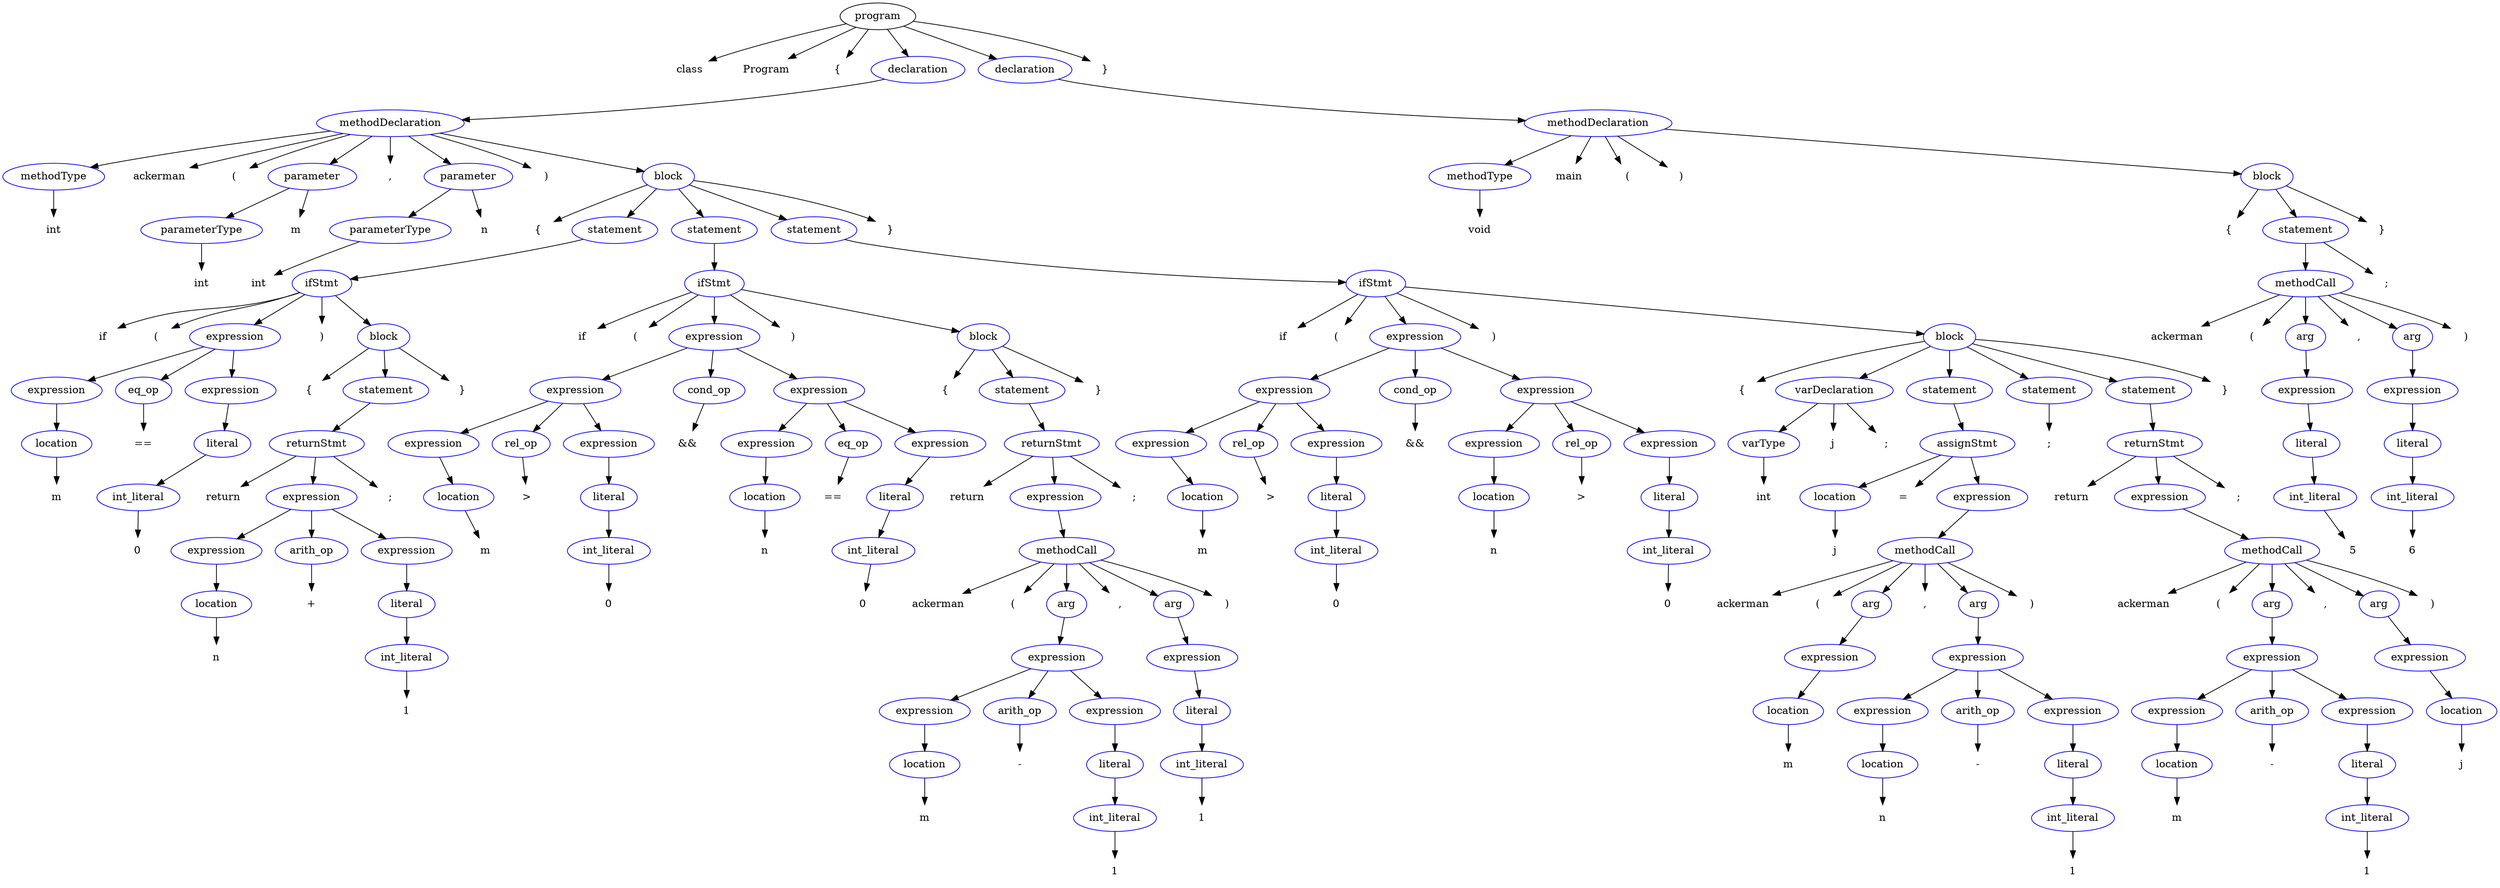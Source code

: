 // tree.gv
digraph Tree {
	0 [label=program]
	1 [label=class color=white]
	0 -> 1
	2 [label=Program color=white]
	0 -> 2
	3 [label="{" color=white]
	0 -> 3
	4 [label=declaration color=blue]
	0 -> 4
	5 [label=methodDeclaration color=blue]
	4 -> 5
	6 [label=methodType color=blue]
	5 -> 6
	7 [label=int color=white]
	6 -> 7
	8 [label=ackerman color=white]
	5 -> 8
	9 [label="(" color=white]
	5 -> 9
	10 [label=parameter color=blue]
	5 -> 10
	11 [label=parameterType color=blue]
	10 -> 11
	12 [label=int color=white]
	11 -> 12
	13 [label=m color=white]
	10 -> 13
	14 [label="," color=white]
	5 -> 14
	15 [label=parameter color=blue]
	5 -> 15
	16 [label=parameterType color=blue]
	15 -> 16
	17 [label=int color=white]
	16 -> 17
	18 [label=n color=white]
	15 -> 18
	19 [label=")" color=white]
	5 -> 19
	20 [label=block color=blue]
	5 -> 20
	21 [label="{" color=white]
	20 -> 21
	22 [label=statement color=blue]
	20 -> 22
	23 [label=ifStmt color=blue]
	22 -> 23
	24 [label=if color=white]
	23 -> 24
	25 [label="(" color=white]
	23 -> 25
	26 [label=expression color=blue]
	23 -> 26
	27 [label=expression color=blue]
	26 -> 27
	28 [label=location color=blue]
	27 -> 28
	29 [label=m color=white]
	28 -> 29
	30 [label=eq_op color=blue]
	26 -> 30
	31 [label="==" color=white]
	30 -> 31
	32 [label=expression color=blue]
	26 -> 32
	33 [label=literal color=blue]
	32 -> 33
	34 [label=int_literal color=blue]
	33 -> 34
	35 [label=0 color=white]
	34 -> 35
	36 [label=")" color=white]
	23 -> 36
	37 [label=block color=blue]
	23 -> 37
	38 [label="{" color=white]
	37 -> 38
	39 [label=statement color=blue]
	37 -> 39
	40 [label=returnStmt color=blue]
	39 -> 40
	41 [label=return color=white]
	40 -> 41
	42 [label=expression color=blue]
	40 -> 42
	43 [label=expression color=blue]
	42 -> 43
	44 [label=location color=blue]
	43 -> 44
	45 [label=n color=white]
	44 -> 45
	46 [label=arith_op color=blue]
	42 -> 46
	47 [label="+" color=white]
	46 -> 47
	48 [label=expression color=blue]
	42 -> 48
	49 [label=literal color=blue]
	48 -> 49
	50 [label=int_literal color=blue]
	49 -> 50
	51 [label=1 color=white]
	50 -> 51
	52 [label=";" color=white]
	40 -> 52
	53 [label="}" color=white]
	37 -> 53
	54 [label=statement color=blue]
	20 -> 54
	55 [label=ifStmt color=blue]
	54 -> 55
	56 [label=if color=white]
	55 -> 56
	57 [label="(" color=white]
	55 -> 57
	58 [label=expression color=blue]
	55 -> 58
	59 [label=expression color=blue]
	58 -> 59
	60 [label=expression color=blue]
	59 -> 60
	61 [label=location color=blue]
	60 -> 61
	62 [label=m color=white]
	61 -> 62
	63 [label=rel_op color=blue]
	59 -> 63
	64 [label=">" color=white]
	63 -> 64
	65 [label=expression color=blue]
	59 -> 65
	66 [label=literal color=blue]
	65 -> 66
	67 [label=int_literal color=blue]
	66 -> 67
	68 [label=0 color=white]
	67 -> 68
	69 [label=cond_op color=blue]
	58 -> 69
	70 [label="&&" color=white]
	69 -> 70
	71 [label=expression color=blue]
	58 -> 71
	72 [label=expression color=blue]
	71 -> 72
	73 [label=location color=blue]
	72 -> 73
	74 [label=n color=white]
	73 -> 74
	75 [label=eq_op color=blue]
	71 -> 75
	76 [label="==" color=white]
	75 -> 76
	77 [label=expression color=blue]
	71 -> 77
	78 [label=literal color=blue]
	77 -> 78
	79 [label=int_literal color=blue]
	78 -> 79
	80 [label=0 color=white]
	79 -> 80
	81 [label=")" color=white]
	55 -> 81
	82 [label=block color=blue]
	55 -> 82
	83 [label="{" color=white]
	82 -> 83
	84 [label=statement color=blue]
	82 -> 84
	85 [label=returnStmt color=blue]
	84 -> 85
	86 [label=return color=white]
	85 -> 86
	87 [label=expression color=blue]
	85 -> 87
	88 [label=methodCall color=blue]
	87 -> 88
	89 [label=ackerman color=white]
	88 -> 89
	90 [label="(" color=white]
	88 -> 90
	91 [label=arg color=blue]
	88 -> 91
	92 [label=expression color=blue]
	91 -> 92
	93 [label=expression color=blue]
	92 -> 93
	94 [label=location color=blue]
	93 -> 94
	95 [label=m color=white]
	94 -> 95
	96 [label=arith_op color=blue]
	92 -> 96
	97 [label="-" color=white]
	96 -> 97
	98 [label=expression color=blue]
	92 -> 98
	99 [label=literal color=blue]
	98 -> 99
	100 [label=int_literal color=blue]
	99 -> 100
	101 [label=1 color=white]
	100 -> 101
	102 [label="," color=white]
	88 -> 102
	103 [label=arg color=blue]
	88 -> 103
	104 [label=expression color=blue]
	103 -> 104
	105 [label=literal color=blue]
	104 -> 105
	106 [label=int_literal color=blue]
	105 -> 106
	107 [label=1 color=white]
	106 -> 107
	108 [label=")" color=white]
	88 -> 108
	109 [label=";" color=white]
	85 -> 109
	110 [label="}" color=white]
	82 -> 110
	111 [label=statement color=blue]
	20 -> 111
	112 [label=ifStmt color=blue]
	111 -> 112
	113 [label=if color=white]
	112 -> 113
	114 [label="(" color=white]
	112 -> 114
	115 [label=expression color=blue]
	112 -> 115
	116 [label=expression color=blue]
	115 -> 116
	117 [label=expression color=blue]
	116 -> 117
	118 [label=location color=blue]
	117 -> 118
	119 [label=m color=white]
	118 -> 119
	120 [label=rel_op color=blue]
	116 -> 120
	121 [label=">" color=white]
	120 -> 121
	122 [label=expression color=blue]
	116 -> 122
	123 [label=literal color=blue]
	122 -> 123
	124 [label=int_literal color=blue]
	123 -> 124
	125 [label=0 color=white]
	124 -> 125
	126 [label=cond_op color=blue]
	115 -> 126
	127 [label="&&" color=white]
	126 -> 127
	128 [label=expression color=blue]
	115 -> 128
	129 [label=expression color=blue]
	128 -> 129
	130 [label=location color=blue]
	129 -> 130
	131 [label=n color=white]
	130 -> 131
	132 [label=rel_op color=blue]
	128 -> 132
	133 [label=">" color=white]
	132 -> 133
	134 [label=expression color=blue]
	128 -> 134
	135 [label=literal color=blue]
	134 -> 135
	136 [label=int_literal color=blue]
	135 -> 136
	137 [label=0 color=white]
	136 -> 137
	138 [label=")" color=white]
	112 -> 138
	139 [label=block color=blue]
	112 -> 139
	140 [label="{" color=white]
	139 -> 140
	141 [label=varDeclaration color=blue]
	139 -> 141
	142 [label=varType color=blue]
	141 -> 142
	143 [label=int color=white]
	142 -> 143
	144 [label=j color=white]
	141 -> 144
	145 [label=";" color=white]
	141 -> 145
	146 [label=statement color=blue]
	139 -> 146
	147 [label=assignStmt color=blue]
	146 -> 147
	148 [label=location color=blue]
	147 -> 148
	149 [label=j color=white]
	148 -> 149
	150 [label="=" color=white]
	147 -> 150
	151 [label=expression color=blue]
	147 -> 151
	152 [label=methodCall color=blue]
	151 -> 152
	153 [label=ackerman color=white]
	152 -> 153
	154 [label="(" color=white]
	152 -> 154
	155 [label=arg color=blue]
	152 -> 155
	156 [label=expression color=blue]
	155 -> 156
	157 [label=location color=blue]
	156 -> 157
	158 [label=m color=white]
	157 -> 158
	159 [label="," color=white]
	152 -> 159
	160 [label=arg color=blue]
	152 -> 160
	161 [label=expression color=blue]
	160 -> 161
	162 [label=expression color=blue]
	161 -> 162
	163 [label=location color=blue]
	162 -> 163
	164 [label=n color=white]
	163 -> 164
	165 [label=arith_op color=blue]
	161 -> 165
	166 [label="-" color=white]
	165 -> 166
	167 [label=expression color=blue]
	161 -> 167
	168 [label=literal color=blue]
	167 -> 168
	169 [label=int_literal color=blue]
	168 -> 169
	170 [label=1 color=white]
	169 -> 170
	171 [label=")" color=white]
	152 -> 171
	172 [label=statement color=blue]
	139 -> 172
	173 [label=";" color=white]
	172 -> 173
	174 [label=statement color=blue]
	139 -> 174
	175 [label=returnStmt color=blue]
	174 -> 175
	176 [label=return color=white]
	175 -> 176
	177 [label=expression color=blue]
	175 -> 177
	178 [label=methodCall color=blue]
	177 -> 178
	179 [label=ackerman color=white]
	178 -> 179
	180 [label="(" color=white]
	178 -> 180
	181 [label=arg color=blue]
	178 -> 181
	182 [label=expression color=blue]
	181 -> 182
	183 [label=expression color=blue]
	182 -> 183
	184 [label=location color=blue]
	183 -> 184
	185 [label=m color=white]
	184 -> 185
	186 [label=arith_op color=blue]
	182 -> 186
	187 [label="-" color=white]
	186 -> 187
	188 [label=expression color=blue]
	182 -> 188
	189 [label=literal color=blue]
	188 -> 189
	190 [label=int_literal color=blue]
	189 -> 190
	191 [label=1 color=white]
	190 -> 191
	192 [label="," color=white]
	178 -> 192
	193 [label=arg color=blue]
	178 -> 193
	194 [label=expression color=blue]
	193 -> 194
	195 [label=location color=blue]
	194 -> 195
	196 [label=j color=white]
	195 -> 196
	197 [label=")" color=white]
	178 -> 197
	198 [label=";" color=white]
	175 -> 198
	199 [label="}" color=white]
	139 -> 199
	200 [label="}" color=white]
	20 -> 200
	201 [label=declaration color=blue]
	0 -> 201
	202 [label=methodDeclaration color=blue]
	201 -> 202
	203 [label=methodType color=blue]
	202 -> 203
	204 [label=void color=white]
	203 -> 204
	205 [label=main color=white]
	202 -> 205
	206 [label="(" color=white]
	202 -> 206
	207 [label=")" color=white]
	202 -> 207
	208 [label=block color=blue]
	202 -> 208
	209 [label="{" color=white]
	208 -> 209
	210 [label=statement color=blue]
	208 -> 210
	211 [label=methodCall color=blue]
	210 -> 211
	212 [label=ackerman color=white]
	211 -> 212
	213 [label="(" color=white]
	211 -> 213
	214 [label=arg color=blue]
	211 -> 214
	215 [label=expression color=blue]
	214 -> 215
	216 [label=literal color=blue]
	215 -> 216
	217 [label=int_literal color=blue]
	216 -> 217
	218 [label=5 color=white]
	217 -> 218
	219 [label="," color=white]
	211 -> 219
	220 [label=arg color=blue]
	211 -> 220
	221 [label=expression color=blue]
	220 -> 221
	222 [label=literal color=blue]
	221 -> 222
	223 [label=int_literal color=blue]
	222 -> 223
	224 [label=6 color=white]
	223 -> 224
	225 [label=")" color=white]
	211 -> 225
	226 [label=";" color=white]
	210 -> 226
	227 [label="}" color=white]
	208 -> 227
	228 [label="}" color=white]
	0 -> 228
}
